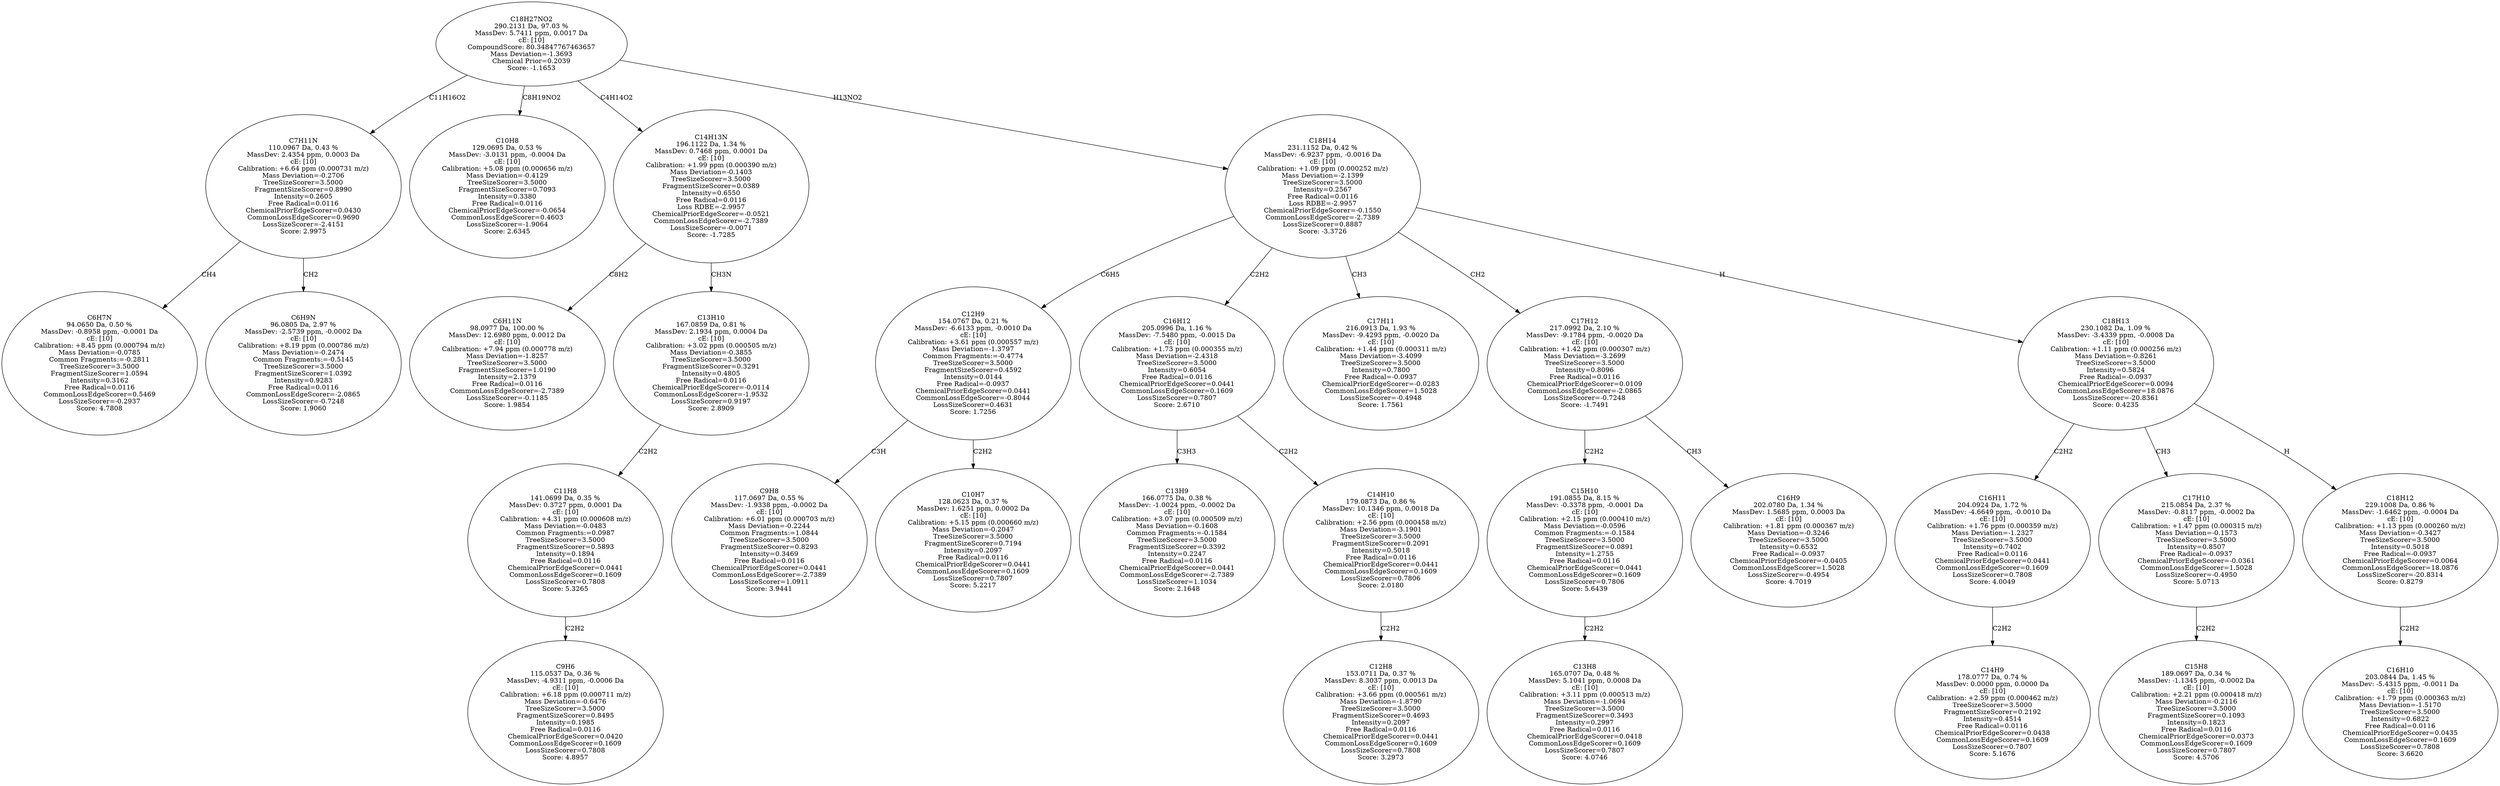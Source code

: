 strict digraph {
v1 [label="C6H7N\n94.0650 Da, 0.50 %\nMassDev: -0.8958 ppm, -0.0001 Da\ncE: [10]\nCalibration: +8.45 ppm (0.000794 m/z)\nMass Deviation=-0.0785\nCommon Fragments:=-0.2811\nTreeSizeScorer=3.5000\nFragmentSizeScorer=1.0594\nIntensity=0.3162\nFree Radical=0.0116\nCommonLossEdgeScorer=0.5469\nLossSizeScorer=-0.2937\nScore: 4.7808"];
v2 [label="C6H9N\n96.0805 Da, 2.97 %\nMassDev: -2.5739 ppm, -0.0002 Da\ncE: [10]\nCalibration: +8.19 ppm (0.000786 m/z)\nMass Deviation=-0.2474\nCommon Fragments:=-0.5145\nTreeSizeScorer=3.5000\nFragmentSizeScorer=1.0392\nIntensity=0.9283\nFree Radical=0.0116\nCommonLossEdgeScorer=-2.0865\nLossSizeScorer=-0.7248\nScore: 1.9060"];
v3 [label="C7H11N\n110.0967 Da, 0.43 %\nMassDev: 2.4354 ppm, 0.0003 Da\ncE: [10]\nCalibration: +6.64 ppm (0.000731 m/z)\nMass Deviation=-0.2706\nTreeSizeScorer=3.5000\nFragmentSizeScorer=0.8990\nIntensity=0.2605\nFree Radical=0.0116\nChemicalPriorEdgeScorer=0.0430\nCommonLossEdgeScorer=0.9690\nLossSizeScorer=-2.4151\nScore: 2.9975"];
v4 [label="C10H8\n129.0695 Da, 0.53 %\nMassDev: -3.0131 ppm, -0.0004 Da\ncE: [10]\nCalibration: +5.08 ppm (0.000656 m/z)\nMass Deviation=-0.4129\nTreeSizeScorer=3.5000\nFragmentSizeScorer=0.7093\nIntensity=0.3380\nFree Radical=0.0116\nChemicalPriorEdgeScorer=-0.0654\nCommonLossEdgeScorer=0.4603\nLossSizeScorer=-1.9064\nScore: 2.6345"];
v5 [label="C6H11N\n98.0977 Da, 100.00 %\nMassDev: 12.6980 ppm, 0.0012 Da\ncE: [10]\nCalibration: +7.94 ppm (0.000778 m/z)\nMass Deviation=-1.8257\nTreeSizeScorer=3.5000\nFragmentSizeScorer=1.0190\nIntensity=2.1379\nFree Radical=0.0116\nCommonLossEdgeScorer=-2.7389\nLossSizeScorer=-0.1185\nScore: 1.9854"];
v6 [label="C9H6\n115.0537 Da, 0.36 %\nMassDev: -4.9311 ppm, -0.0006 Da\ncE: [10]\nCalibration: +6.18 ppm (0.000711 m/z)\nMass Deviation=-0.6476\nTreeSizeScorer=3.5000\nFragmentSizeScorer=0.8495\nIntensity=0.1985\nFree Radical=0.0116\nChemicalPriorEdgeScorer=0.0420\nCommonLossEdgeScorer=0.1609\nLossSizeScorer=0.7808\nScore: 4.8957"];
v7 [label="C11H8\n141.0699 Da, 0.35 %\nMassDev: 0.3727 ppm, 0.0001 Da\ncE: [10]\nCalibration: +4.31 ppm (0.000608 m/z)\nMass Deviation=-0.0483\nCommon Fragments:=0.0987\nTreeSizeScorer=3.5000\nFragmentSizeScorer=0.5893\nIntensity=0.1894\nFree Radical=0.0116\nChemicalPriorEdgeScorer=0.0441\nCommonLossEdgeScorer=0.1609\nLossSizeScorer=0.7808\nScore: 5.3265"];
v8 [label="C13H10\n167.0859 Da, 0.81 %\nMassDev: 2.1934 ppm, 0.0004 Da\ncE: [10]\nCalibration: +3.02 ppm (0.000505 m/z)\nMass Deviation=-0.3855\nTreeSizeScorer=3.5000\nFragmentSizeScorer=0.3291\nIntensity=0.4805\nFree Radical=0.0116\nChemicalPriorEdgeScorer=-0.0114\nCommonLossEdgeScorer=-1.9532\nLossSizeScorer=0.9197\nScore: 2.8909"];
v9 [label="C14H13N\n196.1122 Da, 1.34 %\nMassDev: 0.7468 ppm, 0.0001 Da\ncE: [10]\nCalibration: +1.99 ppm (0.000390 m/z)\nMass Deviation=-0.1403\nTreeSizeScorer=3.5000\nFragmentSizeScorer=0.0389\nIntensity=0.6550\nFree Radical=0.0116\nLoss RDBE=-2.9957\nChemicalPriorEdgeScorer=-0.0521\nCommonLossEdgeScorer=-2.7389\nLossSizeScorer=-0.0071\nScore: -1.7285"];
v10 [label="C9H8\n117.0697 Da, 0.55 %\nMassDev: -1.9338 ppm, -0.0002 Da\ncE: [10]\nCalibration: +6.01 ppm (0.000703 m/z)\nMass Deviation=-0.2244\nCommon Fragments:=1.0844\nTreeSizeScorer=3.5000\nFragmentSizeScorer=0.8293\nIntensity=0.3469\nFree Radical=0.0116\nChemicalPriorEdgeScorer=0.0441\nCommonLossEdgeScorer=-2.7389\nLossSizeScorer=1.0911\nScore: 3.9441"];
v11 [label="C10H7\n128.0623 Da, 0.37 %\nMassDev: 1.6251 ppm, 0.0002 Da\ncE: [10]\nCalibration: +5.15 ppm (0.000660 m/z)\nMass Deviation=-0.2047\nTreeSizeScorer=3.5000\nFragmentSizeScorer=0.7194\nIntensity=0.2097\nFree Radical=0.0116\nChemicalPriorEdgeScorer=0.0441\nCommonLossEdgeScorer=0.1609\nLossSizeScorer=0.7807\nScore: 5.2217"];
v12 [label="C12H9\n154.0767 Da, 0.21 %\nMassDev: -6.6133 ppm, -0.0010 Da\ncE: [10]\nCalibration: +3.61 ppm (0.000557 m/z)\nMass Deviation=-1.3797\nCommon Fragments:=-0.4774\nTreeSizeScorer=3.5000\nFragmentSizeScorer=0.4592\nIntensity=0.0144\nFree Radical=-0.0937\nChemicalPriorEdgeScorer=0.0441\nCommonLossEdgeScorer=-0.8044\nLossSizeScorer=0.4631\nScore: 1.7256"];
v13 [label="C13H9\n166.0775 Da, 0.38 %\nMassDev: -1.0024 ppm, -0.0002 Da\ncE: [10]\nCalibration: +3.07 ppm (0.000509 m/z)\nMass Deviation=-0.1608\nCommon Fragments:=-0.1584\nTreeSizeScorer=3.5000\nFragmentSizeScorer=0.3392\nIntensity=0.2247\nFree Radical=0.0116\nChemicalPriorEdgeScorer=0.0441\nCommonLossEdgeScorer=-2.7389\nLossSizeScorer=1.1034\nScore: 2.1648"];
v14 [label="C12H8\n153.0711 Da, 0.37 %\nMassDev: 8.3037 ppm, 0.0013 Da\ncE: [10]\nCalibration: +3.66 ppm (0.000561 m/z)\nMass Deviation=-1.8790\nTreeSizeScorer=3.5000\nFragmentSizeScorer=0.4693\nIntensity=0.2097\nFree Radical=0.0116\nChemicalPriorEdgeScorer=0.0441\nCommonLossEdgeScorer=0.1609\nLossSizeScorer=0.7808\nScore: 3.2973"];
v15 [label="C14H10\n179.0873 Da, 0.86 %\nMassDev: 10.1346 ppm, 0.0018 Da\ncE: [10]\nCalibration: +2.56 ppm (0.000458 m/z)\nMass Deviation=-3.1901\nTreeSizeScorer=3.5000\nFragmentSizeScorer=0.2091\nIntensity=0.5018\nFree Radical=0.0116\nChemicalPriorEdgeScorer=0.0441\nCommonLossEdgeScorer=0.1609\nLossSizeScorer=0.7806\nScore: 2.0180"];
v16 [label="C16H12\n205.0996 Da, 1.16 %\nMassDev: -7.5480 ppm, -0.0015 Da\ncE: [10]\nCalibration: +1.73 ppm (0.000355 m/z)\nMass Deviation=-2.4318\nTreeSizeScorer=3.5000\nIntensity=0.6054\nFree Radical=0.0116\nChemicalPriorEdgeScorer=0.0441\nCommonLossEdgeScorer=0.1609\nLossSizeScorer=0.7807\nScore: 2.6710"];
v17 [label="C17H11\n216.0913 Da, 1.93 %\nMassDev: -9.4293 ppm, -0.0020 Da\ncE: [10]\nCalibration: +1.44 ppm (0.000311 m/z)\nMass Deviation=-3.4099\nTreeSizeScorer=3.5000\nIntensity=0.7800\nFree Radical=-0.0937\nChemicalPriorEdgeScorer=-0.0283\nCommonLossEdgeScorer=1.5028\nLossSizeScorer=-0.4948\nScore: 1.7561"];
v18 [label="C13H8\n165.0707 Da, 0.48 %\nMassDev: 5.1041 ppm, 0.0008 Da\ncE: [10]\nCalibration: +3.11 ppm (0.000513 m/z)\nMass Deviation=-1.0694\nTreeSizeScorer=3.5000\nFragmentSizeScorer=0.3493\nIntensity=0.2997\nFree Radical=0.0116\nChemicalPriorEdgeScorer=0.0418\nCommonLossEdgeScorer=0.1609\nLossSizeScorer=0.7807\nScore: 4.0746"];
v19 [label="C15H10\n191.0855 Da, 8.15 %\nMassDev: -0.3378 ppm, -0.0001 Da\ncE: [10]\nCalibration: +2.15 ppm (0.000410 m/z)\nMass Deviation=-0.0596\nCommon Fragments:=-0.1584\nTreeSizeScorer=3.5000\nFragmentSizeScorer=0.0891\nIntensity=1.2755\nFree Radical=0.0116\nChemicalPriorEdgeScorer=0.0441\nCommonLossEdgeScorer=0.1609\nLossSizeScorer=0.7806\nScore: 5.6439"];
v20 [label="C16H9\n202.0780 Da, 1.34 %\nMassDev: 1.5685 ppm, 0.0003 Da\ncE: [10]\nCalibration: +1.81 ppm (0.000367 m/z)\nMass Deviation=-0.3246\nTreeSizeScorer=3.5000\nIntensity=0.6532\nFree Radical=-0.0937\nChemicalPriorEdgeScorer=-0.0405\nCommonLossEdgeScorer=1.5028\nLossSizeScorer=-0.4954\nScore: 4.7019"];
v21 [label="C17H12\n217.0992 Da, 2.10 %\nMassDev: -9.1784 ppm, -0.0020 Da\ncE: [10]\nCalibration: +1.42 ppm (0.000307 m/z)\nMass Deviation=-3.2699\nTreeSizeScorer=3.5000\nIntensity=0.8096\nFree Radical=0.0116\nChemicalPriorEdgeScorer=0.0109\nCommonLossEdgeScorer=-2.0865\nLossSizeScorer=-0.7248\nScore: -1.7491"];
v22 [label="C14H9\n178.0777 Da, 0.74 %\nMassDev: 0.0000 ppm, 0.0000 Da\ncE: [10]\nCalibration: +2.59 ppm (0.000462 m/z)\nTreeSizeScorer=3.5000\nFragmentSizeScorer=0.2192\nIntensity=0.4514\nFree Radical=0.0116\nChemicalPriorEdgeScorer=0.0438\nCommonLossEdgeScorer=0.1609\nLossSizeScorer=0.7807\nScore: 5.1676"];
v23 [label="C16H11\n204.0924 Da, 1.72 %\nMassDev: -4.6649 ppm, -0.0010 Da\ncE: [10]\nCalibration: +1.76 ppm (0.000359 m/z)\nMass Deviation=-1.2327\nTreeSizeScorer=3.5000\nIntensity=0.7402\nFree Radical=0.0116\nChemicalPriorEdgeScorer=0.0441\nCommonLossEdgeScorer=0.1609\nLossSizeScorer=0.7808\nScore: 4.0049"];
v24 [label="C15H8\n189.0697 Da, 0.34 %\nMassDev: -1.1345 ppm, -0.0002 Da\ncE: [10]\nCalibration: +2.21 ppm (0.000418 m/z)\nMass Deviation=-0.2116\nTreeSizeScorer=3.5000\nFragmentSizeScorer=0.1093\nIntensity=0.1823\nFree Radical=0.0116\nChemicalPriorEdgeScorer=0.0373\nCommonLossEdgeScorer=0.1609\nLossSizeScorer=0.7807\nScore: 4.5706"];
v25 [label="C17H10\n215.0854 Da, 2.37 %\nMassDev: -0.8117 ppm, -0.0002 Da\ncE: [10]\nCalibration: +1.47 ppm (0.000315 m/z)\nMass Deviation=-0.1573\nTreeSizeScorer=3.5000\nIntensity=0.8507\nFree Radical=-0.0937\nChemicalPriorEdgeScorer=-0.0361\nCommonLossEdgeScorer=1.5028\nLossSizeScorer=-0.4950\nScore: 5.0713"];
v26 [label="C16H10\n203.0844 Da, 1.45 %\nMassDev: -5.4315 ppm, -0.0011 Da\ncE: [10]\nCalibration: +1.79 ppm (0.000363 m/z)\nMass Deviation=-1.5170\nTreeSizeScorer=3.5000\nIntensity=0.6822\nFree Radical=0.0116\nChemicalPriorEdgeScorer=0.0435\nCommonLossEdgeScorer=0.1609\nLossSizeScorer=0.7808\nScore: 3.6620"];
v27 [label="C18H12\n229.1008 Da, 0.86 %\nMassDev: -1.6462 ppm, -0.0004 Da\ncE: [10]\nCalibration: +1.13 ppm (0.000260 m/z)\nMass Deviation=-0.3427\nTreeSizeScorer=3.5000\nIntensity=0.5018\nFree Radical=-0.0937\nChemicalPriorEdgeScorer=0.0064\nCommonLossEdgeScorer=18.0876\nLossSizeScorer=-20.8314\nScore: 0.8279"];
v28 [label="C18H13\n230.1082 Da, 1.09 %\nMassDev: -3.4339 ppm, -0.0008 Da\ncE: [10]\nCalibration: +1.11 ppm (0.000256 m/z)\nMass Deviation=-0.8261\nTreeSizeScorer=3.5000\nIntensity=0.5824\nFree Radical=-0.0937\nChemicalPriorEdgeScorer=0.0094\nCommonLossEdgeScorer=18.0876\nLossSizeScorer=-20.8361\nScore: 0.4235"];
v29 [label="C18H14\n231.1152 Da, 0.42 %\nMassDev: -6.9237 ppm, -0.0016 Da\ncE: [10]\nCalibration: +1.09 ppm (0.000252 m/z)\nMass Deviation=-2.1399\nTreeSizeScorer=3.5000\nIntensity=0.2567\nFree Radical=0.0116\nLoss RDBE=-2.9957\nChemicalPriorEdgeScorer=-0.1550\nCommonLossEdgeScorer=-2.7389\nLossSizeScorer=0.8887\nScore: -3.3726"];
v30 [label="C18H27NO2\n290.2131 Da, 97.03 %\nMassDev: 5.7411 ppm, 0.0017 Da\ncE: [10]\nCompoundScore: 80.34847767463657\nMass Deviation=-1.3693\nChemical Prior=0.2039\nScore: -1.1653"];
v3 -> v1 [label="CH4"];
v3 -> v2 [label="CH2"];
v30 -> v3 [label="C11H16O2"];
v30 -> v4 [label="C8H19NO2"];
v9 -> v5 [label="C8H2"];
v7 -> v6 [label="C2H2"];
v8 -> v7 [label="C2H2"];
v9 -> v8 [label="CH3N"];
v30 -> v9 [label="C4H14O2"];
v12 -> v10 [label="C3H"];
v12 -> v11 [label="C2H2"];
v29 -> v12 [label="C6H5"];
v16 -> v13 [label="C3H3"];
v15 -> v14 [label="C2H2"];
v16 -> v15 [label="C2H2"];
v29 -> v16 [label="C2H2"];
v29 -> v17 [label="CH3"];
v19 -> v18 [label="C2H2"];
v21 -> v19 [label="C2H2"];
v21 -> v20 [label="CH3"];
v29 -> v21 [label="CH2"];
v23 -> v22 [label="C2H2"];
v28 -> v23 [label="C2H2"];
v25 -> v24 [label="C2H2"];
v28 -> v25 [label="CH3"];
v27 -> v26 [label="C2H2"];
v28 -> v27 [label="H"];
v29 -> v28 [label="H"];
v30 -> v29 [label="H13NO2"];
}